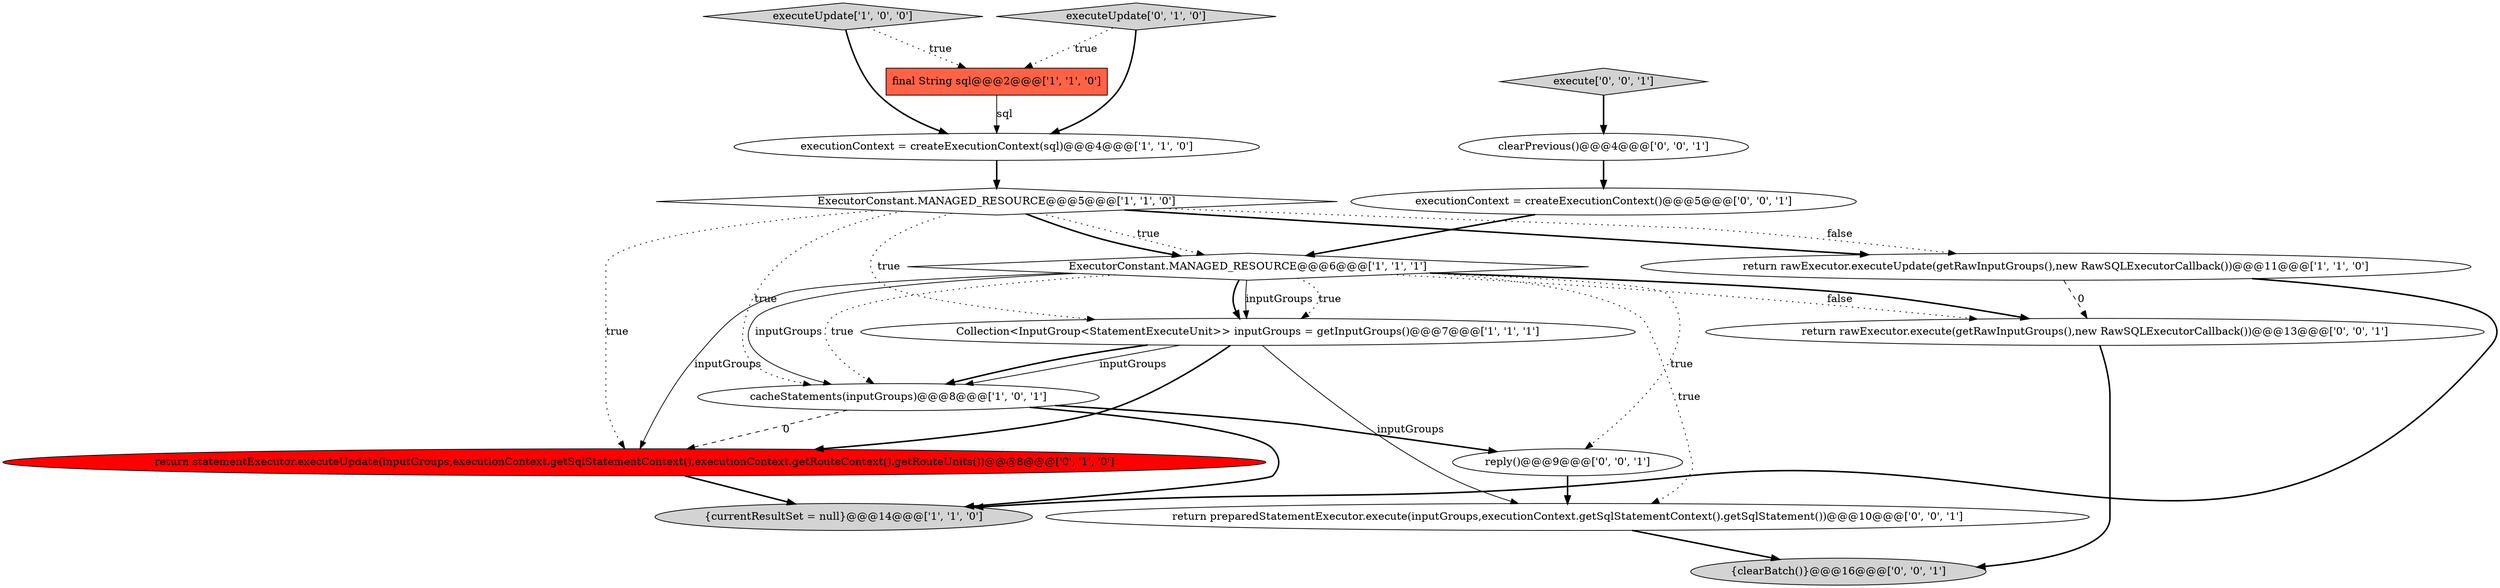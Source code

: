 digraph {
2 [style = filled, label = "executionContext = createExecutionContext(sql)@@@4@@@['1', '1', '0']", fillcolor = white, shape = ellipse image = "AAA0AAABBB1BBB"];
6 [style = filled, label = "final String sql@@@2@@@['1', '1', '0']", fillcolor = tomato, shape = box image = "AAA0AAABBB1BBB"];
14 [style = filled, label = "execute['0', '0', '1']", fillcolor = lightgray, shape = diamond image = "AAA0AAABBB3BBB"];
1 [style = filled, label = "cacheStatements(inputGroups)@@@8@@@['1', '0', '1']", fillcolor = white, shape = ellipse image = "AAA0AAABBB1BBB"];
3 [style = filled, label = "{currentResultSet = null}@@@14@@@['1', '1', '0']", fillcolor = lightgray, shape = ellipse image = "AAA0AAABBB1BBB"];
12 [style = filled, label = "reply()@@@9@@@['0', '0', '1']", fillcolor = white, shape = ellipse image = "AAA0AAABBB3BBB"];
8 [style = filled, label = "return rawExecutor.executeUpdate(getRawInputGroups(),new RawSQLExecutorCallback())@@@11@@@['1', '1', '0']", fillcolor = white, shape = ellipse image = "AAA0AAABBB1BBB"];
4 [style = filled, label = "ExecutorConstant.MANAGED_RESOURCE@@@6@@@['1', '1', '1']", fillcolor = white, shape = diamond image = "AAA0AAABBB1BBB"];
15 [style = filled, label = "return rawExecutor.execute(getRawInputGroups(),new RawSQLExecutorCallback())@@@13@@@['0', '0', '1']", fillcolor = white, shape = ellipse image = "AAA0AAABBB3BBB"];
11 [style = filled, label = "{clearBatch()}@@@16@@@['0', '0', '1']", fillcolor = lightgray, shape = ellipse image = "AAA0AAABBB3BBB"];
13 [style = filled, label = "return preparedStatementExecutor.execute(inputGroups,executionContext.getSqlStatementContext().getSqlStatement())@@@10@@@['0', '0', '1']", fillcolor = white, shape = ellipse image = "AAA0AAABBB3BBB"];
5 [style = filled, label = "executeUpdate['1', '0', '0']", fillcolor = lightgray, shape = diamond image = "AAA0AAABBB1BBB"];
0 [style = filled, label = "ExecutorConstant.MANAGED_RESOURCE@@@5@@@['1', '1', '0']", fillcolor = white, shape = diamond image = "AAA0AAABBB1BBB"];
16 [style = filled, label = "executionContext = createExecutionContext()@@@5@@@['0', '0', '1']", fillcolor = white, shape = ellipse image = "AAA0AAABBB3BBB"];
7 [style = filled, label = "Collection<InputGroup<StatementExecuteUnit>> inputGroups = getInputGroups()@@@7@@@['1', '1', '1']", fillcolor = white, shape = ellipse image = "AAA0AAABBB1BBB"];
10 [style = filled, label = "return statementExecutor.executeUpdate(inputGroups,executionContext.getSqlStatementContext(),executionContext.getRouteContext().getRouteUnits())@@@8@@@['0', '1', '0']", fillcolor = red, shape = ellipse image = "AAA1AAABBB2BBB"];
9 [style = filled, label = "executeUpdate['0', '1', '0']", fillcolor = lightgray, shape = diamond image = "AAA0AAABBB2BBB"];
17 [style = filled, label = "clearPrevious()@@@4@@@['0', '0', '1']", fillcolor = white, shape = ellipse image = "AAA0AAABBB3BBB"];
7->1 [style = bold, label=""];
0->8 [style = dotted, label="false"];
0->10 [style = dotted, label="true"];
7->10 [style = bold, label=""];
9->2 [style = bold, label=""];
4->1 [style = dotted, label="true"];
8->15 [style = dashed, label="0"];
0->4 [style = dotted, label="true"];
4->15 [style = bold, label=""];
8->3 [style = bold, label=""];
1->3 [style = bold, label=""];
5->6 [style = dotted, label="true"];
7->1 [style = solid, label="inputGroups"];
4->7 [style = dotted, label="true"];
10->3 [style = bold, label=""];
14->17 [style = bold, label=""];
1->10 [style = dashed, label="0"];
4->10 [style = solid, label="inputGroups"];
9->6 [style = dotted, label="true"];
7->13 [style = solid, label="inputGroups"];
13->11 [style = bold, label=""];
4->7 [style = bold, label=""];
4->15 [style = dotted, label="false"];
4->1 [style = solid, label="inputGroups"];
4->7 [style = solid, label="inputGroups"];
4->13 [style = dotted, label="true"];
12->13 [style = bold, label=""];
5->2 [style = bold, label=""];
2->0 [style = bold, label=""];
15->11 [style = bold, label=""];
0->4 [style = bold, label=""];
0->8 [style = bold, label=""];
1->12 [style = bold, label=""];
16->4 [style = bold, label=""];
4->12 [style = dotted, label="true"];
6->2 [style = solid, label="sql"];
17->16 [style = bold, label=""];
0->7 [style = dotted, label="true"];
0->1 [style = dotted, label="true"];
}
